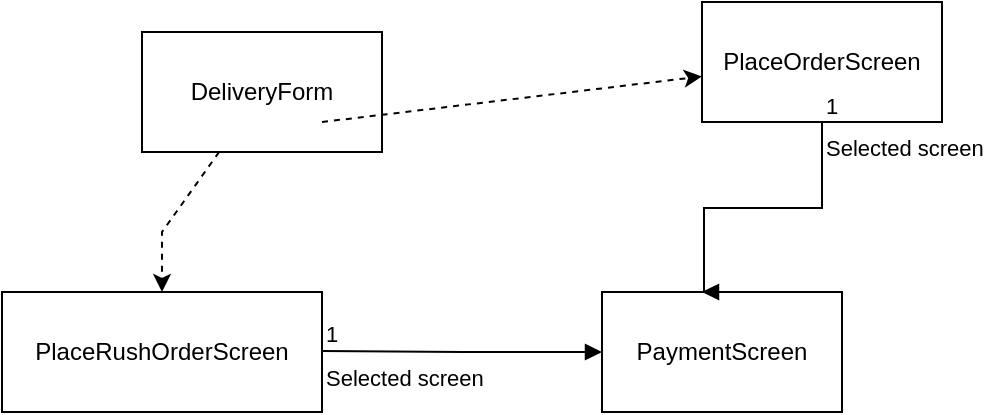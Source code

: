 <mxfile version="21.3.2" type="github">
  <diagram name="Page-1" id="CuVX-zyMGm0V7FoODKGD">
    <mxGraphModel dx="1050" dy="573" grid="1" gridSize="10" guides="1" tooltips="1" connect="1" arrows="1" fold="1" page="1" pageScale="1" pageWidth="850" pageHeight="1100" math="0" shadow="0">
      <root>
        <mxCell id="0" />
        <mxCell id="1" parent="0" />
        <mxCell id="Ohs2YBJv9ZenXhvDKBvc-1" value="" style="rounded=0;whiteSpace=wrap;html=1;labelBackgroundColor=none;" vertex="1" parent="1">
          <mxGeometry x="220" y="110" width="120" height="60" as="geometry" />
        </mxCell>
        <mxCell id="Ohs2YBJv9ZenXhvDKBvc-2" value="DeliveryForm&lt;br&gt;" style="text;strokeColor=none;align=center;fillColor=none;html=1;verticalAlign=middle;whiteSpace=wrap;rounded=0;labelBackgroundColor=none;" vertex="1" parent="1">
          <mxGeometry x="250" y="125" width="60" height="30" as="geometry" />
        </mxCell>
        <mxCell id="Ohs2YBJv9ZenXhvDKBvc-3" value="PlaceRushOrderScreen" style="rounded=0;whiteSpace=wrap;html=1;labelBackgroundColor=none;" vertex="1" parent="1">
          <mxGeometry x="150" y="240" width="160" height="60" as="geometry" />
        </mxCell>
        <mxCell id="Ohs2YBJv9ZenXhvDKBvc-4" value="PlaceOrderScreen" style="rounded=0;whiteSpace=wrap;html=1;labelBackgroundColor=none;" vertex="1" parent="1">
          <mxGeometry x="500" y="95" width="120" height="60" as="geometry" />
        </mxCell>
        <mxCell id="Ohs2YBJv9ZenXhvDKBvc-5" value="PaymentScreen" style="rounded=0;whiteSpace=wrap;html=1;labelBackgroundColor=none;" vertex="1" parent="1">
          <mxGeometry x="450" y="240" width="120" height="60" as="geometry" />
        </mxCell>
        <mxCell id="Ohs2YBJv9ZenXhvDKBvc-11" value="" style="endArrow=classic;html=1;rounded=0;exitX=1;exitY=1;exitDx=0;exitDy=0;dashed=1;labelBackgroundColor=none;fontColor=default;" edge="1" parent="1" source="Ohs2YBJv9ZenXhvDKBvc-2" target="Ohs2YBJv9ZenXhvDKBvc-4">
          <mxGeometry relative="1" as="geometry">
            <mxPoint x="340" y="300" as="sourcePoint" />
            <mxPoint x="500" y="300" as="targetPoint" />
            <Array as="points" />
          </mxGeometry>
        </mxCell>
        <mxCell id="Ohs2YBJv9ZenXhvDKBvc-18" value="" style="endArrow=classic;html=1;rounded=0;dashed=1;" edge="1" parent="1" source="Ohs2YBJv9ZenXhvDKBvc-1" target="Ohs2YBJv9ZenXhvDKBvc-3">
          <mxGeometry relative="1" as="geometry">
            <mxPoint x="340" y="300" as="sourcePoint" />
            <mxPoint x="500" y="300" as="targetPoint" />
            <Array as="points">
              <mxPoint x="230" y="210" />
            </Array>
          </mxGeometry>
        </mxCell>
        <mxCell id="Ohs2YBJv9ZenXhvDKBvc-22" value="Selected screen&lt;br&gt;" style="endArrow=block;endFill=1;html=1;edgeStyle=orthogonalEdgeStyle;align=left;verticalAlign=top;rounded=0;" edge="1" parent="1" source="Ohs2YBJv9ZenXhvDKBvc-4">
          <mxGeometry x="-1" relative="1" as="geometry">
            <mxPoint x="340" y="300" as="sourcePoint" />
            <mxPoint x="500" y="240" as="targetPoint" />
            <Array as="points">
              <mxPoint x="560" y="198" />
              <mxPoint x="501" y="198" />
            </Array>
          </mxGeometry>
        </mxCell>
        <mxCell id="Ohs2YBJv9ZenXhvDKBvc-23" value="1" style="edgeLabel;resizable=0;html=1;align=left;verticalAlign=bottom;" connectable="0" vertex="1" parent="Ohs2YBJv9ZenXhvDKBvc-22">
          <mxGeometry x="-1" relative="1" as="geometry" />
        </mxCell>
        <mxCell id="Ohs2YBJv9ZenXhvDKBvc-24" value="Selected screen" style="endArrow=block;endFill=1;html=1;edgeStyle=orthogonalEdgeStyle;align=left;verticalAlign=top;rounded=0;" edge="1" parent="1">
          <mxGeometry x="-1" relative="1" as="geometry">
            <mxPoint x="310" y="269.5" as="sourcePoint" />
            <mxPoint x="450" y="270" as="targetPoint" />
          </mxGeometry>
        </mxCell>
        <mxCell id="Ohs2YBJv9ZenXhvDKBvc-25" value="1" style="edgeLabel;resizable=0;html=1;align=left;verticalAlign=bottom;" connectable="0" vertex="1" parent="Ohs2YBJv9ZenXhvDKBvc-24">
          <mxGeometry x="-1" relative="1" as="geometry" />
        </mxCell>
      </root>
    </mxGraphModel>
  </diagram>
</mxfile>
